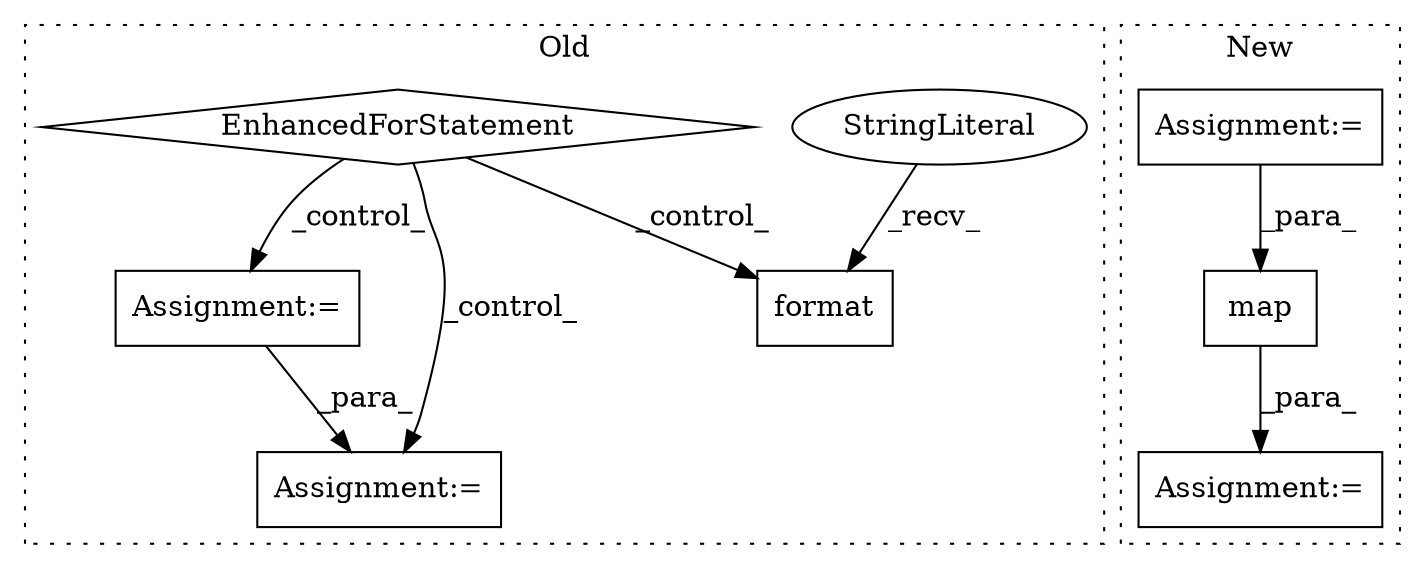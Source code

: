 digraph G {
subgraph cluster0 {
1 [label="format" a="32" s="7349,7383" l="7,1" shape="box"];
3 [label="StringLiteral" a="45" s="7064" l="284" shape="ellipse"];
6 [label="EnhancedForStatement" a="70" s="6499,6586" l="57,2" shape="diamond"];
7 [label="Assignment:=" a="7" s="6673" l="1" shape="box"];
8 [label="Assignment:=" a="7" s="6982" l="1" shape="box"];
label = "Old";
style="dotted";
}
subgraph cluster1 {
2 [label="map" a="32" s="7618,7658" l="4,1" shape="box"];
4 [label="Assignment:=" a="7" s="7600" l="1" shape="box"];
5 [label="Assignment:=" a="7" s="7198" l="51" shape="box"];
label = "New";
style="dotted";
}
2 -> 4 [label="_para_"];
3 -> 1 [label="_recv_"];
5 -> 2 [label="_para_"];
6 -> 1 [label="_control_"];
6 -> 8 [label="_control_"];
6 -> 7 [label="_control_"];
7 -> 8 [label="_para_"];
}